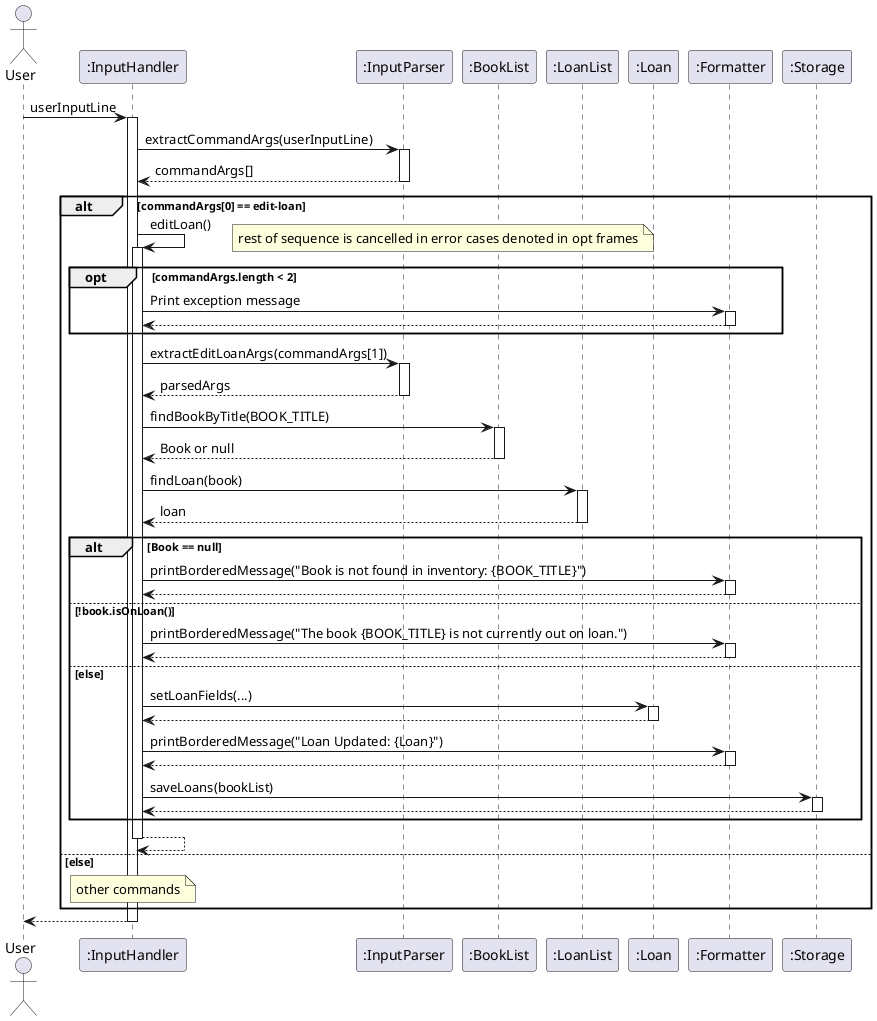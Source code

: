 @startuml
actor User
participant InputHandler as ":InputHandler"
participant InputParser as ":InputParser"
participant BookList as ":BookList"
participant LoanList as ":LoanList"
participant Loan as ":Loan"
participant Formatter as ":Formatter"
participant Storage as ":Storage"

User -> InputHandler: userInputLine
activate InputHandler

InputHandler -> InputParser: extractCommandArgs(userInputLine)
activate InputParser

InputParser --> InputHandler: commandArgs[]
deactivate InputParser

alt commandArgs[0] == edit-loan
    InputHandler -> InputHandler : editLoan()
    activate InputHandler

    opt commandArgs.length < 2
        note right
        rest of sequence is cancelled in error cases denoted in opt frames
        end note
        InputHandler -> Formatter: Print exception message
        activate Formatter
        Formatter --> InputHandler
        deactivate Formatter
    end

    InputHandler -> InputParser: extractEditLoanArgs(commandArgs[1])
    activate InputParser

    InputParser --> InputHandler: parsedArgs
    deactivate InputParser

    InputHandler -> BookList: findBookByTitle(BOOK_TITLE)
    activate BookList

    BookList --> InputHandler: Book or null
    deactivate BookList

    InputHandler -> LoanList: findLoan(book)
    activate LoanList

    LoanList --> InputHandler: loan
    deactivate LoanList

        alt Book == null
            InputHandler -> Formatter: printBorderedMessage("Book is not found in inventory: {BOOK_TITLE}")
            activate Formatter
            Formatter --> InputHandler
            deactivate Formatter
        
        else !book.isOnLoan()
            InputHandler -> Formatter: printBorderedMessage("The book {BOOK_TITLE} is not currently out on loan.")
            activate Formatter
            Formatter --> InputHandler
            deactivate Formatter
        
        else else
            InputHandler -> Loan : setLoanFields(...)
            activate Loan
            Loan --> InputHandler
            deactivate Loan       

            InputHandler -> Formatter: printBorderedMessage("Loan Updated: {Loan}")
            activate Formatter
            Formatter --> InputHandler
            deactivate Formatter

            InputHandler -> Storage: saveLoans(bookList)
            activate Storage
            Storage --> InputHandler
            deactivate Storage

        end


InputHandler --> InputHandler
deactivate InputHandler

else else
    note over InputHandler : other commands
end


InputHandler --> User
deactivate InputHandler
@enduml